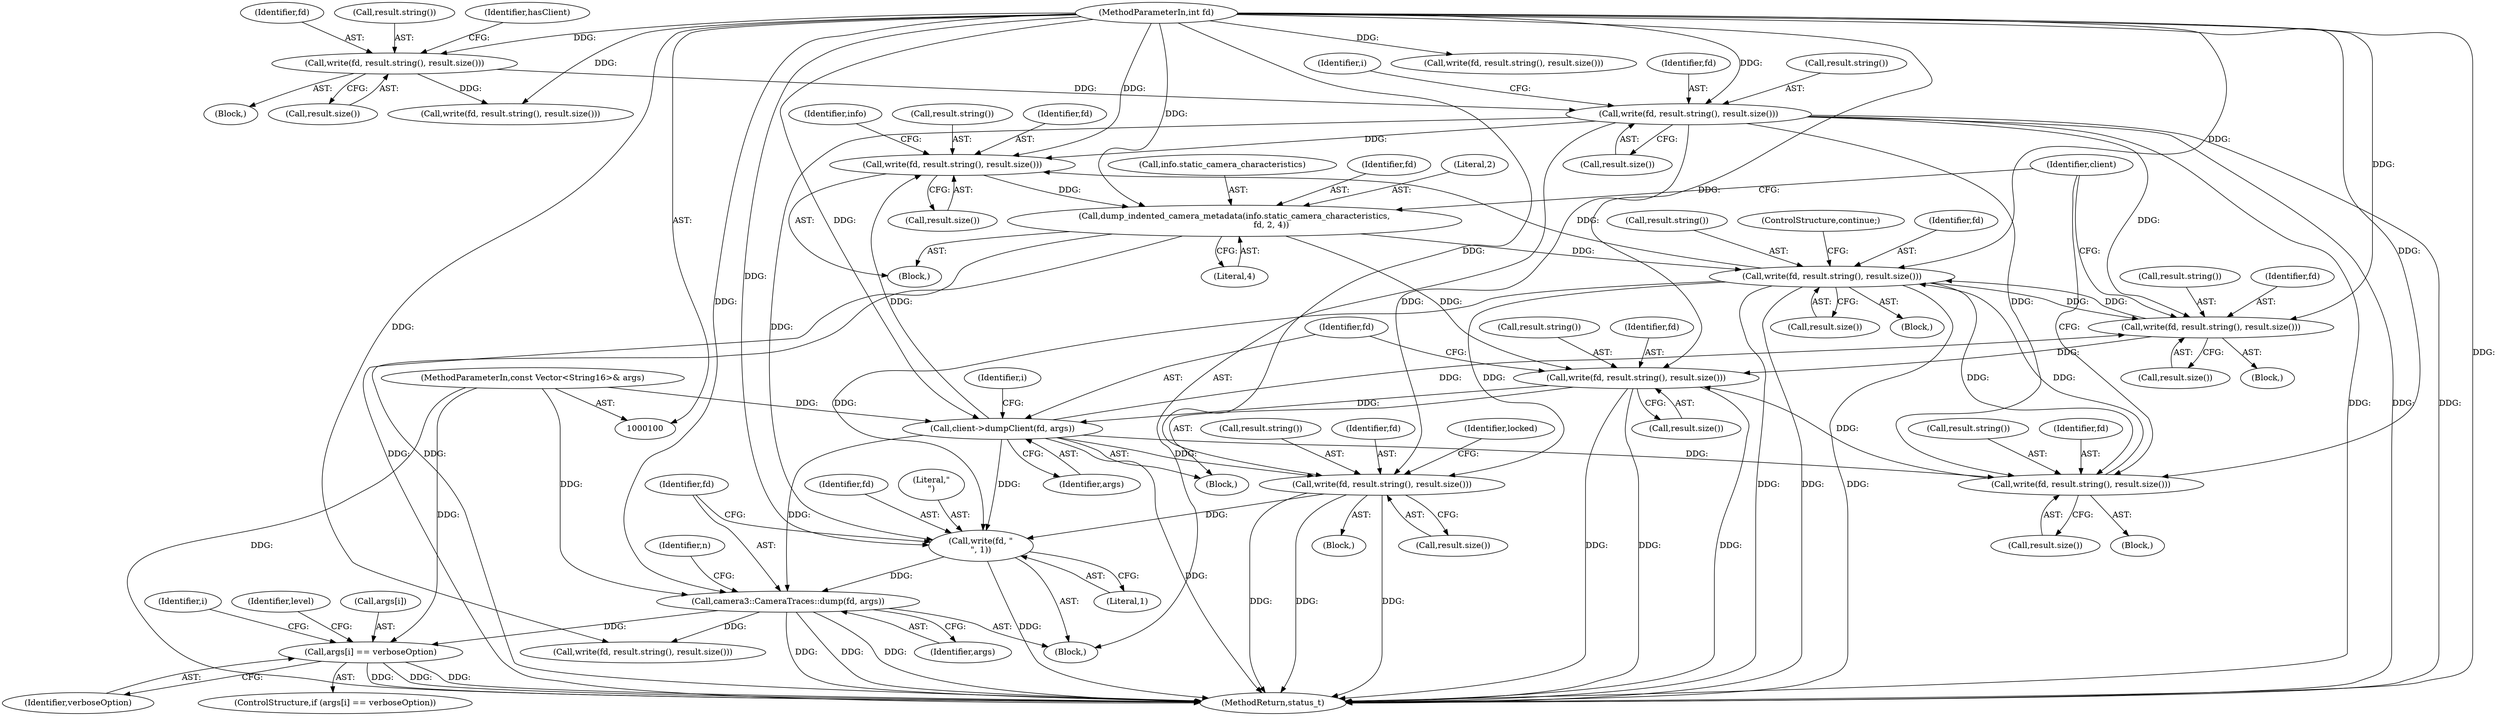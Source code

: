 digraph "0_Android_c9ab2b0bb05a7e19fb057e79b36e232809d70122@array" {
"1000364" [label="(Call,args[i] == verboseOption)"];
"1000342" [label="(Call,camera3::CameraTraces::dump(fd, args))"];
"1000338" [label="(Call,write(fd, \"\n\", 1))"];
"1000188" [label="(Call,write(fd, result.string(), result.size()))"];
"1000133" [label="(Call,write(fd, result.string(), result.size()))"];
"1000101" [label="(MethodParameterIn,int fd)"];
"1000304" [label="(Call,write(fd, result.string(), result.size()))"];
"1000278" [label="(Call,dump_indented_camera_metadata(info.static_camera_characteristics,\n                            fd, 2, 4))"];
"1000274" [label="(Call,write(fd, result.string(), result.size()))"];
"1000320" [label="(Call,client->dumpClient(fd, args))"];
"1000316" [label="(Call,write(fd, result.string(), result.size()))"];
"1000287" [label="(Call,write(fd, result.string(), result.size()))"];
"1000223" [label="(Call,write(fd, result.string(), result.size()))"];
"1000102" [label="(MethodParameterIn,const Vector<String16>& args)"];
"1000331" [label="(Call,write(fd, result.string(), result.size()))"];
"1000293" [label="(Identifier,client)"];
"1000317" [label="(Identifier,fd)"];
"1000338" [label="(Call,write(fd, \"\n\", 1))"];
"1000334" [label="(Call,result.size())"];
"1000271" [label="(Block,)"];
"1000339" [label="(Identifier,fd)"];
"1000280" [label="(Identifier,info)"];
"1000190" [label="(Call,result.string())"];
"1000347" [label="(Identifier,n)"];
"1000322" [label="(Identifier,args)"];
"1000286" [label="(Block,)"];
"1000373" [label="(Identifier,level)"];
"1000307" [label="(Call,result.size())"];
"1000277" [label="(Call,result.size())"];
"1000289" [label="(Call,result.string())"];
"1000333" [label="(Call,result.string())"];
"1000290" [label="(Call,result.size())"];
"1000364" [label="(Call,args[i] == verboseOption)"];
"1000319" [label="(Call,result.size())"];
"1000332" [label="(Identifier,fd)"];
"1000383" [label="(Call,write(fd, result.string(), result.size()))"];
"1000279" [label="(Call,info.static_camera_characteristics)"];
"1000226" [label="(Call,result.size())"];
"1000326" [label="(Block,)"];
"1000318" [label="(Call,result.string())"];
"1000149" [label="(Call,write(fd, result.string(), result.size()))"];
"1000188" [label="(Call,write(fd, result.string(), result.size()))"];
"1000340" [label="(Literal,\"\n\")"];
"1000195" [label="(Identifier,i)"];
"1000363" [label="(ControlStructure,if (args[i] == verboseOption))"];
"1000130" [label="(Block,)"];
"1000191" [label="(Call,result.size())"];
"1000278" [label="(Call,dump_indented_camera_metadata(info.static_camera_characteristics,\n                            fd, 2, 4))"];
"1000102" [label="(MethodParameterIn,const Vector<String16>& args)"];
"1000134" [label="(Identifier,fd)"];
"1000316" [label="(Call,write(fd, result.string(), result.size()))"];
"1000287" [label="(Call,write(fd, result.string(), result.size()))"];
"1000282" [label="(Identifier,fd)"];
"1000283" [label="(Literal,2)"];
"1000135" [label="(Call,result.string())"];
"1000202" [label="(Block,)"];
"1000201" [label="(Identifier,i)"];
"1000223" [label="(Call,write(fd, result.string(), result.size()))"];
"1000116" [label="(Call,write(fd, result.string(), result.size()))"];
"1000284" [label="(Literal,4)"];
"1000121" [label="(Block,)"];
"1000225" [label="(Call,result.string())"];
"1000189" [label="(Identifier,fd)"];
"1000133" [label="(Call,write(fd, result.string(), result.size()))"];
"1000288" [label="(Identifier,fd)"];
"1000308" [label="(ControlStructure,continue;)"];
"1000224" [label="(Identifier,fd)"];
"1000299" [label="(Block,)"];
"1000276" [label="(Call,result.string())"];
"1000304" [label="(Call,write(fd, result.string(), result.size()))"];
"1000331" [label="(Call,write(fd, result.string(), result.size()))"];
"1000136" [label="(Call,result.size())"];
"1000139" [label="(Identifier,hasClient)"];
"1000343" [label="(Identifier,fd)"];
"1000320" [label="(Call,client->dumpClient(fd, args))"];
"1000368" [label="(Identifier,verboseOption)"];
"1000305" [label="(Identifier,fd)"];
"1000344" [label="(Identifier,args)"];
"1000306" [label="(Call,result.string())"];
"1000321" [label="(Identifier,fd)"];
"1000389" [label="(MethodReturn,status_t)"];
"1000275" [label="(Identifier,fd)"];
"1000220" [label="(Block,)"];
"1000101" [label="(MethodParameterIn,int fd)"];
"1000341" [label="(Literal,1)"];
"1000365" [label="(Call,args[i])"];
"1000274" [label="(Call,write(fd, result.string(), result.size()))"];
"1000342" [label="(Call,camera3::CameraTraces::dump(fd, args))"];
"1000336" [label="(Identifier,locked)"];
"1000360" [label="(Identifier,i)"];
"1000364" -> "1000363"  [label="AST: "];
"1000364" -> "1000368"  [label="CFG: "];
"1000365" -> "1000364"  [label="AST: "];
"1000368" -> "1000364"  [label="AST: "];
"1000373" -> "1000364"  [label="CFG: "];
"1000360" -> "1000364"  [label="CFG: "];
"1000364" -> "1000389"  [label="DDG: "];
"1000364" -> "1000389"  [label="DDG: "];
"1000364" -> "1000389"  [label="DDG: "];
"1000342" -> "1000364"  [label="DDG: "];
"1000102" -> "1000364"  [label="DDG: "];
"1000342" -> "1000121"  [label="AST: "];
"1000342" -> "1000344"  [label="CFG: "];
"1000343" -> "1000342"  [label="AST: "];
"1000344" -> "1000342"  [label="AST: "];
"1000347" -> "1000342"  [label="CFG: "];
"1000342" -> "1000389"  [label="DDG: "];
"1000342" -> "1000389"  [label="DDG: "];
"1000342" -> "1000389"  [label="DDG: "];
"1000338" -> "1000342"  [label="DDG: "];
"1000101" -> "1000342"  [label="DDG: "];
"1000320" -> "1000342"  [label="DDG: "];
"1000102" -> "1000342"  [label="DDG: "];
"1000342" -> "1000383"  [label="DDG: "];
"1000338" -> "1000121"  [label="AST: "];
"1000338" -> "1000341"  [label="CFG: "];
"1000339" -> "1000338"  [label="AST: "];
"1000340" -> "1000338"  [label="AST: "];
"1000341" -> "1000338"  [label="AST: "];
"1000343" -> "1000338"  [label="CFG: "];
"1000338" -> "1000389"  [label="DDG: "];
"1000188" -> "1000338"  [label="DDG: "];
"1000304" -> "1000338"  [label="DDG: "];
"1000331" -> "1000338"  [label="DDG: "];
"1000320" -> "1000338"  [label="DDG: "];
"1000101" -> "1000338"  [label="DDG: "];
"1000188" -> "1000121"  [label="AST: "];
"1000188" -> "1000191"  [label="CFG: "];
"1000189" -> "1000188"  [label="AST: "];
"1000190" -> "1000188"  [label="AST: "];
"1000191" -> "1000188"  [label="AST: "];
"1000195" -> "1000188"  [label="CFG: "];
"1000188" -> "1000389"  [label="DDG: "];
"1000188" -> "1000389"  [label="DDG: "];
"1000188" -> "1000389"  [label="DDG: "];
"1000133" -> "1000188"  [label="DDG: "];
"1000101" -> "1000188"  [label="DDG: "];
"1000188" -> "1000223"  [label="DDG: "];
"1000188" -> "1000274"  [label="DDG: "];
"1000188" -> "1000287"  [label="DDG: "];
"1000188" -> "1000331"  [label="DDG: "];
"1000133" -> "1000130"  [label="AST: "];
"1000133" -> "1000136"  [label="CFG: "];
"1000134" -> "1000133"  [label="AST: "];
"1000135" -> "1000133"  [label="AST: "];
"1000136" -> "1000133"  [label="AST: "];
"1000139" -> "1000133"  [label="CFG: "];
"1000101" -> "1000133"  [label="DDG: "];
"1000133" -> "1000149"  [label="DDG: "];
"1000101" -> "1000100"  [label="AST: "];
"1000101" -> "1000389"  [label="DDG: "];
"1000101" -> "1000116"  [label="DDG: "];
"1000101" -> "1000149"  [label="DDG: "];
"1000101" -> "1000223"  [label="DDG: "];
"1000101" -> "1000274"  [label="DDG: "];
"1000101" -> "1000278"  [label="DDG: "];
"1000101" -> "1000287"  [label="DDG: "];
"1000101" -> "1000304"  [label="DDG: "];
"1000101" -> "1000316"  [label="DDG: "];
"1000101" -> "1000320"  [label="DDG: "];
"1000101" -> "1000331"  [label="DDG: "];
"1000101" -> "1000383"  [label="DDG: "];
"1000304" -> "1000299"  [label="AST: "];
"1000304" -> "1000307"  [label="CFG: "];
"1000305" -> "1000304"  [label="AST: "];
"1000306" -> "1000304"  [label="AST: "];
"1000307" -> "1000304"  [label="AST: "];
"1000308" -> "1000304"  [label="CFG: "];
"1000304" -> "1000389"  [label="DDG: "];
"1000304" -> "1000389"  [label="DDG: "];
"1000304" -> "1000389"  [label="DDG: "];
"1000304" -> "1000223"  [label="DDG: "];
"1000304" -> "1000274"  [label="DDG: "];
"1000304" -> "1000287"  [label="DDG: "];
"1000278" -> "1000304"  [label="DDG: "];
"1000287" -> "1000304"  [label="DDG: "];
"1000223" -> "1000304"  [label="DDG: "];
"1000304" -> "1000331"  [label="DDG: "];
"1000278" -> "1000271"  [label="AST: "];
"1000278" -> "1000284"  [label="CFG: "];
"1000279" -> "1000278"  [label="AST: "];
"1000282" -> "1000278"  [label="AST: "];
"1000283" -> "1000278"  [label="AST: "];
"1000284" -> "1000278"  [label="AST: "];
"1000293" -> "1000278"  [label="CFG: "];
"1000278" -> "1000389"  [label="DDG: "];
"1000278" -> "1000389"  [label="DDG: "];
"1000274" -> "1000278"  [label="DDG: "];
"1000278" -> "1000316"  [label="DDG: "];
"1000274" -> "1000271"  [label="AST: "];
"1000274" -> "1000277"  [label="CFG: "];
"1000275" -> "1000274"  [label="AST: "];
"1000276" -> "1000274"  [label="AST: "];
"1000277" -> "1000274"  [label="AST: "];
"1000280" -> "1000274"  [label="CFG: "];
"1000320" -> "1000274"  [label="DDG: "];
"1000320" -> "1000202"  [label="AST: "];
"1000320" -> "1000322"  [label="CFG: "];
"1000321" -> "1000320"  [label="AST: "];
"1000322" -> "1000320"  [label="AST: "];
"1000201" -> "1000320"  [label="CFG: "];
"1000320" -> "1000389"  [label="DDG: "];
"1000320" -> "1000223"  [label="DDG: "];
"1000320" -> "1000287"  [label="DDG: "];
"1000316" -> "1000320"  [label="DDG: "];
"1000102" -> "1000320"  [label="DDG: "];
"1000320" -> "1000331"  [label="DDG: "];
"1000316" -> "1000202"  [label="AST: "];
"1000316" -> "1000319"  [label="CFG: "];
"1000317" -> "1000316"  [label="AST: "];
"1000318" -> "1000316"  [label="AST: "];
"1000319" -> "1000316"  [label="AST: "];
"1000321" -> "1000316"  [label="CFG: "];
"1000316" -> "1000389"  [label="DDG: "];
"1000316" -> "1000389"  [label="DDG: "];
"1000316" -> "1000389"  [label="DDG: "];
"1000287" -> "1000316"  [label="DDG: "];
"1000223" -> "1000316"  [label="DDG: "];
"1000287" -> "1000286"  [label="AST: "];
"1000287" -> "1000290"  [label="CFG: "];
"1000288" -> "1000287"  [label="AST: "];
"1000289" -> "1000287"  [label="AST: "];
"1000290" -> "1000287"  [label="AST: "];
"1000293" -> "1000287"  [label="CFG: "];
"1000223" -> "1000220"  [label="AST: "];
"1000223" -> "1000226"  [label="CFG: "];
"1000224" -> "1000223"  [label="AST: "];
"1000225" -> "1000223"  [label="AST: "];
"1000226" -> "1000223"  [label="AST: "];
"1000293" -> "1000223"  [label="CFG: "];
"1000102" -> "1000100"  [label="AST: "];
"1000102" -> "1000389"  [label="DDG: "];
"1000331" -> "1000326"  [label="AST: "];
"1000331" -> "1000334"  [label="CFG: "];
"1000332" -> "1000331"  [label="AST: "];
"1000333" -> "1000331"  [label="AST: "];
"1000334" -> "1000331"  [label="AST: "];
"1000336" -> "1000331"  [label="CFG: "];
"1000331" -> "1000389"  [label="DDG: "];
"1000331" -> "1000389"  [label="DDG: "];
"1000331" -> "1000389"  [label="DDG: "];
}
